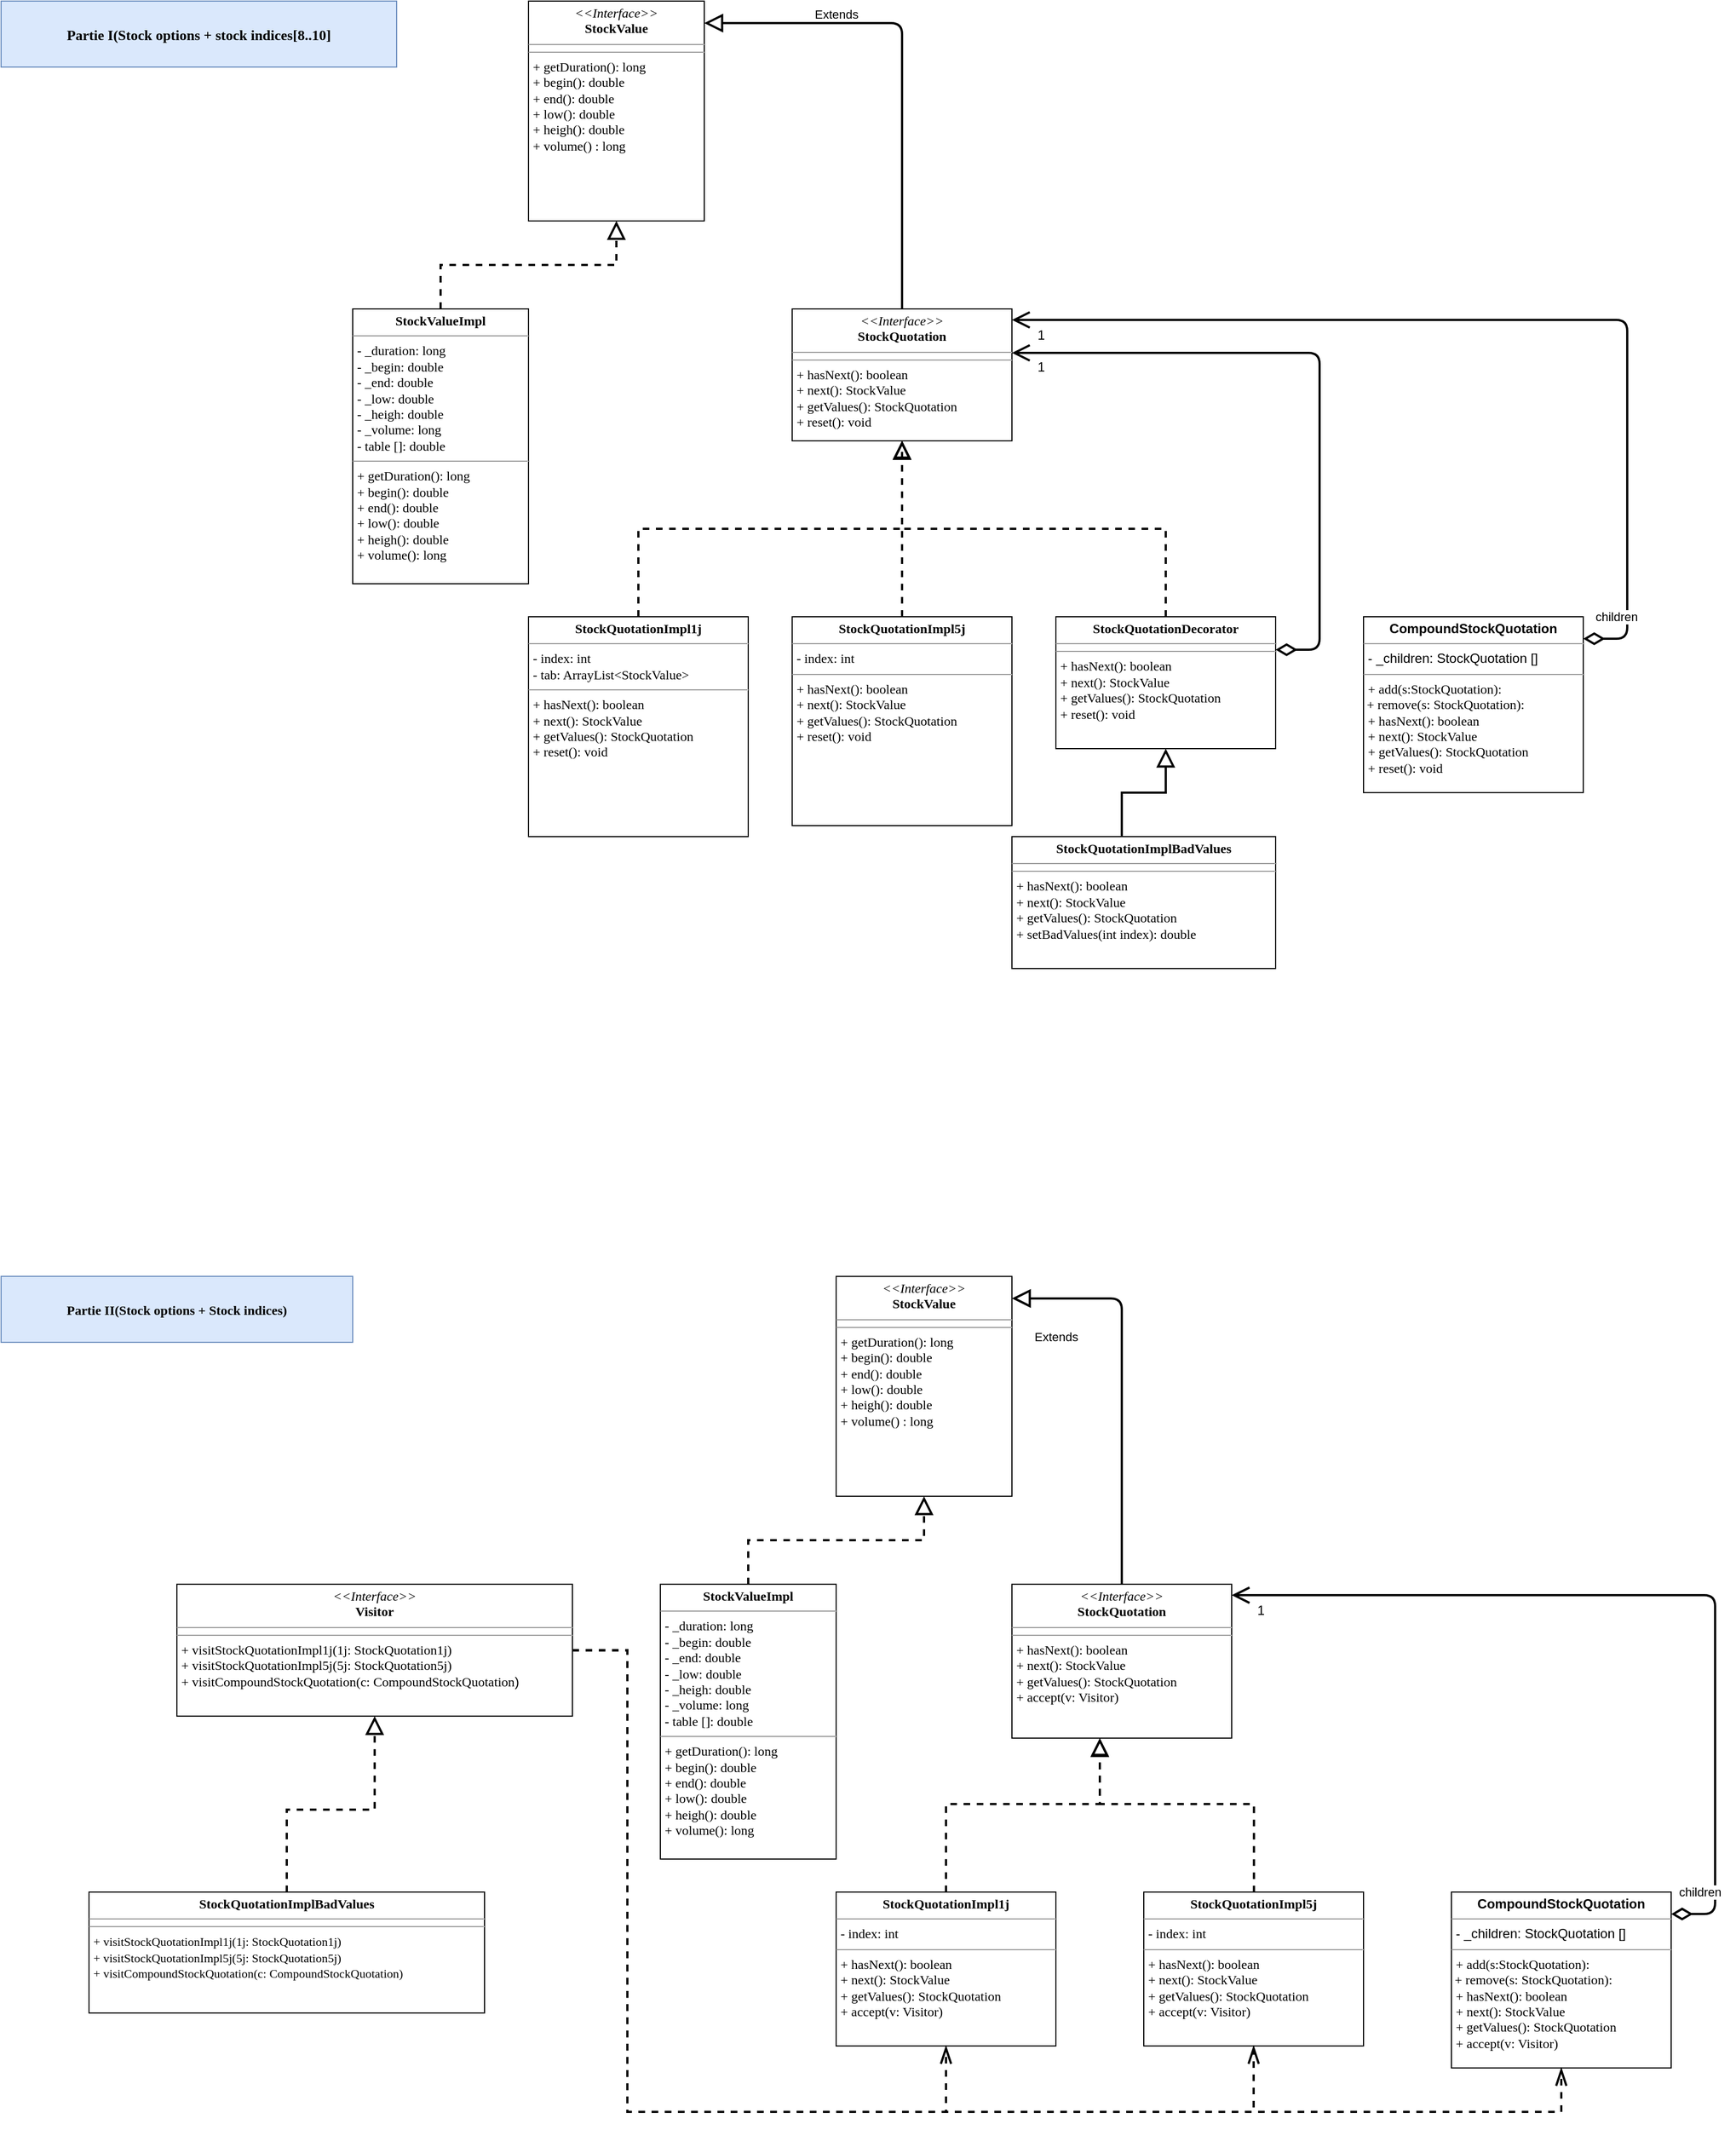 <mxfile version="12.1.3" type="device" pages="1"><diagram id="fXRAQ_BxFODqJhQ1RW9U" name="Page-1"><mxGraphModel dx="1408" dy="720" grid="1" gridSize="10" guides="1" tooltips="1" connect="1" arrows="1" fold="1" page="1" pageScale="1" pageWidth="827" pageHeight="1169" math="0" shadow="0"><root><mxCell id="0"/><mxCell id="1" parent="0"/><mxCell id="wF_tQmzVPXMbM2Yuupl2-4" value="&lt;p style=&quot;margin: 0px ; margin-top: 4px ; text-align: center&quot;&gt;&lt;font style=&quot;font-size: 12px&quot; face=&quot;Tahoma&quot;&gt;&lt;i&gt;&amp;lt;&amp;lt;Interface&amp;gt;&amp;gt;&lt;/i&gt;&lt;br&gt;&lt;b&gt;StockValue&lt;/b&gt;&lt;/font&gt;&lt;/p&gt;&lt;hr size=&quot;1&quot;&gt;&lt;hr size=&quot;1&quot;&gt;&lt;p style=&quot;margin: 0px ; margin-left: 4px&quot;&gt;&lt;font style=&quot;font-size: 12px&quot; face=&quot;Tahoma&quot;&gt;+ getDuration(): long&lt;/font&gt;&lt;/p&gt;&lt;p style=&quot;margin: 0px ; margin-left: 4px&quot;&gt;&lt;font style=&quot;font-size: 12px&quot; face=&quot;Tahoma&quot;&gt;+ begin(): double&lt;br&gt;+ end(): double&lt;/font&gt;&lt;/p&gt;&lt;p style=&quot;margin: 0px ; margin-left: 4px&quot;&gt;&lt;font style=&quot;font-size: 12px&quot; face=&quot;Tahoma&quot;&gt;+ low(): double&lt;/font&gt;&lt;/p&gt;&lt;p style=&quot;margin: 0px ; margin-left: 4px&quot;&gt;&lt;font style=&quot;font-size: 12px&quot; face=&quot;Tahoma&quot;&gt;+ heigh(): double&lt;/font&gt;&lt;/p&gt;&lt;p style=&quot;margin: 0px ; margin-left: 4px&quot;&gt;&lt;font style=&quot;font-size: 12px&quot; face=&quot;Tahoma&quot;&gt;+ volume() : long&lt;br&gt;&lt;/font&gt;&lt;/p&gt;" style="verticalAlign=top;align=left;overflow=fill;fontSize=12;fontFamily=Helvetica;html=1;" parent="1" vertex="1"><mxGeometry x="520" y="40" width="160" height="200" as="geometry"/></mxCell><mxCell id="wF_tQmzVPXMbM2Yuupl2-6" style="edgeStyle=orthogonalEdgeStyle;rounded=0;orthogonalLoop=1;jettySize=auto;html=1;endArrow=block;endFill=0;dashed=1;strokeWidth=2;endSize=12;" parent="1" source="wF_tQmzVPXMbM2Yuupl2-5" target="wF_tQmzVPXMbM2Yuupl2-4" edge="1"><mxGeometry relative="1" as="geometry"><mxPoint x="467" y="250" as="targetPoint"/><Array as="points"><mxPoint x="440" y="280"/><mxPoint x="600" y="280"/></Array></mxGeometry></mxCell><mxCell id="wF_tQmzVPXMbM2Yuupl2-5" value="&lt;p style=&quot;margin: 0px ; margin-top: 4px ; text-align: center&quot;&gt;&lt;font style=&quot;font-size: 12px&quot; face=&quot;Tahoma&quot;&gt;&lt;b&gt;StockValueImpl&lt;/b&gt;&lt;/font&gt;&lt;/p&gt;&lt;hr size=&quot;1&quot;&gt;&lt;p style=&quot;margin: 0px ; margin-left: 4px&quot;&gt;&lt;font style=&quot;font-size: 12px&quot; face=&quot;Tahoma&quot;&gt;- _duration: long&lt;/font&gt;&lt;/p&gt;&lt;p style=&quot;margin: 0px ; margin-left: 4px&quot;&gt;&lt;font style=&quot;font-size: 12px&quot; face=&quot;Tahoma&quot;&gt;- _begin: double&lt;/font&gt;&lt;/p&gt;&lt;p style=&quot;margin: 0px ; margin-left: 4px&quot;&gt;&lt;font style=&quot;font-size: 12px&quot; face=&quot;Tahoma&quot;&gt;- _end: double&lt;/font&gt;&lt;/p&gt;&lt;p style=&quot;margin: 0px ; margin-left: 4px&quot;&gt;&lt;font style=&quot;font-size: 12px&quot; face=&quot;Tahoma&quot;&gt;- _low: double&lt;/font&gt;&lt;/p&gt;&lt;p style=&quot;margin: 0px ; margin-left: 4px&quot;&gt;&lt;font style=&quot;font-size: 12px&quot; face=&quot;Tahoma&quot;&gt;- _heigh: double&lt;/font&gt;&lt;/p&gt;&lt;p style=&quot;margin: 0px ; margin-left: 4px&quot;&gt;&lt;font style=&quot;font-size: 12px&quot; face=&quot;Tahoma&quot;&gt;- _volume: long&lt;/font&gt;&lt;/p&gt;&lt;p style=&quot;margin: 0px ; margin-left: 4px&quot;&gt;&lt;font style=&quot;font-size: 12px&quot; face=&quot;Tahoma&quot;&gt;- table []: double&lt;br&gt;&lt;/font&gt;&lt;/p&gt;&lt;hr size=&quot;1&quot;&gt;&lt;p style=&quot;margin: 0px ; margin-left: 4px&quot;&gt;&lt;font style=&quot;font-size: 12px&quot; face=&quot;Tahoma&quot;&gt;+ getDuration(): long&lt;/font&gt;&lt;/p&gt;&lt;p style=&quot;margin: 0px ; margin-left: 4px&quot;&gt;&lt;font style=&quot;font-size: 12px&quot; face=&quot;Tahoma&quot;&gt;+ begin(): double&lt;/font&gt;&lt;/p&gt;&lt;p style=&quot;margin: 0px ; margin-left: 4px&quot;&gt;&lt;font style=&quot;font-size: 12px&quot; face=&quot;Tahoma&quot;&gt;+ end(): double&lt;/font&gt;&lt;/p&gt;&lt;p style=&quot;margin: 0px ; margin-left: 4px&quot;&gt;&lt;font style=&quot;font-size: 12px&quot; face=&quot;Tahoma&quot;&gt;+ low(): double&lt;/font&gt;&lt;/p&gt;&lt;p style=&quot;margin: 0px ; margin-left: 4px&quot;&gt;&lt;font style=&quot;font-size: 12px&quot; face=&quot;Tahoma&quot;&gt;+ heigh(): double&lt;/font&gt;&lt;/p&gt;&lt;p style=&quot;margin: 0px ; margin-left: 4px&quot;&gt;&lt;font style=&quot;font-size: 12px&quot; face=&quot;Tahoma&quot;&gt;+ volume(): long&lt;br&gt;&lt;/font&gt;&lt;/p&gt;" style="verticalAlign=top;align=left;overflow=fill;fontSize=12;fontFamily=Helvetica;html=1;" parent="1" vertex="1"><mxGeometry x="360" y="320" width="160" height="250" as="geometry"/></mxCell><mxCell id="wF_tQmzVPXMbM2Yuupl2-7" value="&lt;p style=&quot;margin: 0px ; margin-top: 4px ; text-align: center&quot;&gt;&lt;font style=&quot;font-size: 12px&quot; face=&quot;Tahoma&quot;&gt;&lt;i&gt;&amp;lt;&amp;lt;Interface&amp;gt;&amp;gt;&lt;/i&gt;&lt;br&gt;&lt;b&gt;StockQuotation&lt;/b&gt;&lt;/font&gt;&lt;/p&gt;&lt;hr size=&quot;1&quot;&gt;&lt;hr size=&quot;1&quot;&gt;&lt;p style=&quot;margin: 0px ; margin-left: 4px&quot;&gt;&lt;font style=&quot;font-size: 12px&quot; face=&quot;Tahoma&quot;&gt;+ hasNext(): boolean&lt;br&gt;+ next(): StockValue&lt;/font&gt;&lt;/p&gt;&lt;p style=&quot;margin: 0px ; margin-left: 4px&quot;&gt;&lt;font style=&quot;font-size: 12px&quot; face=&quot;Tahoma&quot;&gt;+ getValues(): StockQuotation&lt;/font&gt;&lt;/p&gt;&lt;p style=&quot;margin: 0px ; margin-left: 4px&quot;&gt;&lt;font style=&quot;font-size: 12px&quot; face=&quot;Tahoma&quot;&gt;+ reset(): void&lt;br&gt;&lt;/font&gt;&lt;/p&gt;" style="verticalAlign=top;align=left;overflow=fill;fontSize=12;fontFamily=Helvetica;html=1;" parent="1" vertex="1"><mxGeometry x="760" y="320" width="200" height="120" as="geometry"/></mxCell><mxCell id="wF_tQmzVPXMbM2Yuupl2-9" style="edgeStyle=orthogonalEdgeStyle;rounded=0;orthogonalLoop=1;jettySize=auto;html=1;entryX=0.5;entryY=1;entryDx=0;entryDy=0;dashed=1;endArrow=block;endFill=0;strokeWidth=2;endSize=11;" parent="1" source="wF_tQmzVPXMbM2Yuupl2-8" target="wF_tQmzVPXMbM2Yuupl2-7" edge="1"><mxGeometry relative="1" as="geometry"><Array as="points"><mxPoint x="620" y="520"/><mxPoint x="860" y="520"/></Array></mxGeometry></mxCell><mxCell id="wF_tQmzVPXMbM2Yuupl2-8" value="&lt;p style=&quot;margin: 0px ; margin-top: 4px ; text-align: center&quot;&gt;&lt;font style=&quot;font-size: 12px&quot; face=&quot;Tahoma&quot;&gt;&lt;b&gt;StockQuotationImpl1j&lt;/b&gt;&lt;/font&gt;&lt;/p&gt;&lt;hr size=&quot;1&quot;&gt;&lt;p style=&quot;margin: 0px ; margin-left: 4px&quot;&gt;&lt;font style=&quot;font-size: 12px&quot; face=&quot;Tahoma&quot;&gt;&lt;font style=&quot;font-size: 12px&quot;&gt;- index: int&lt;/font&gt;&lt;br&gt;&lt;/font&gt;&lt;/p&gt;&lt;p style=&quot;margin: 0px ; margin-left: 4px&quot;&gt;&lt;font style=&quot;font-size: 12px&quot; face=&quot;Tahoma&quot;&gt;- tab: ArrayList&amp;lt;StockValue&amp;gt;&lt;br&gt;&lt;/font&gt;&lt;/p&gt;&lt;hr size=&quot;1&quot;&gt;&lt;p style=&quot;margin: 0px ; margin-left: 4px&quot;&gt;&lt;font style=&quot;font-size: 12px&quot; face=&quot;Tahoma&quot;&gt;+ hasNext(): boolean&lt;/font&gt;&lt;/p&gt;&lt;p style=&quot;margin: 0px ; margin-left: 4px&quot;&gt;&lt;font style=&quot;font-size: 12px&quot; face=&quot;Tahoma&quot;&gt;+ next(): StockValue&lt;/font&gt;&lt;/p&gt;&lt;p style=&quot;margin: 0px ; margin-left: 4px&quot;&gt;&lt;font style=&quot;font-size: 12px&quot; face=&quot;Tahoma&quot;&gt;&lt;font style=&quot;font-size: 12px&quot;&gt;+ getValues(): StockQuotation&lt;/font&gt;&lt;/font&gt;&lt;/p&gt;&lt;p style=&quot;margin: 0px ; margin-left: 4px&quot;&gt;&lt;font style=&quot;font-size: 12px&quot; face=&quot;Tahoma&quot;&gt;&lt;font style=&quot;font-size: 12px&quot;&gt;&lt;font style=&quot;font-size: 12px&quot; face=&quot;Tahoma&quot;&gt;+ reset(): void&lt;/font&gt;&lt;/font&gt;&lt;/font&gt;&lt;/p&gt;" style="verticalAlign=top;align=left;overflow=fill;fontSize=12;fontFamily=Helvetica;html=1;" parent="1" vertex="1"><mxGeometry x="520" y="600" width="200" height="200" as="geometry"/></mxCell><mxCell id="wF_tQmzVPXMbM2Yuupl2-11" style="edgeStyle=orthogonalEdgeStyle;rounded=0;orthogonalLoop=1;jettySize=auto;html=1;dashed=1;endArrow=block;endFill=0;strokeWidth=2;endSize=12;" parent="1" source="wF_tQmzVPXMbM2Yuupl2-10" target="wF_tQmzVPXMbM2Yuupl2-7" edge="1"><mxGeometry relative="1" as="geometry"><mxPoint x="840" y="460" as="targetPoint"/><Array as="points"><mxPoint x="860" y="450"/><mxPoint x="860" y="450"/></Array></mxGeometry></mxCell><mxCell id="wF_tQmzVPXMbM2Yuupl2-10" value="&lt;p style=&quot;margin: 0px ; margin-top: 4px ; text-align: center&quot;&gt;&lt;font style=&quot;font-size: 12px&quot; face=&quot;Tahoma&quot;&gt;&lt;b&gt;StockQuotationImpl5j&lt;/b&gt;&lt;/font&gt;&lt;/p&gt;&lt;hr size=&quot;1&quot;&gt;&lt;p style=&quot;margin: 0px ; margin-left: 4px&quot;&gt;&lt;font style=&quot;font-size: 12px&quot; face=&quot;Tahoma&quot;&gt;&lt;font style=&quot;font-size: 12px&quot;&gt;- index: int&lt;/font&gt;&lt;br&gt;&lt;/font&gt;&lt;/p&gt;&lt;hr size=&quot;1&quot;&gt;&lt;p style=&quot;margin: 0px ; margin-left: 4px&quot;&gt;&lt;font style=&quot;font-size: 12px&quot; face=&quot;Tahoma&quot;&gt;+ hasNext(): boolean&lt;/font&gt;&lt;/p&gt;&lt;p style=&quot;margin: 0px ; margin-left: 4px&quot;&gt;&lt;font style=&quot;font-size: 12px&quot; face=&quot;Tahoma&quot;&gt;+ next(): StockValue&lt;/font&gt;&lt;/p&gt;&lt;p style=&quot;margin: 0px ; margin-left: 4px&quot;&gt;&lt;font style=&quot;font-size: 12px&quot; face=&quot;Tahoma&quot;&gt;&lt;font style=&quot;font-size: 12px&quot;&gt;+ getValues(): StockQuotation&lt;/font&gt;&lt;/font&gt;&lt;/p&gt;&lt;p style=&quot;margin: 0px ; margin-left: 4px&quot;&gt;&lt;font style=&quot;font-size: 12px&quot; face=&quot;Tahoma&quot;&gt;&lt;font style=&quot;font-size: 12px&quot;&gt;&lt;font style=&quot;font-size: 12px&quot; face=&quot;Tahoma&quot;&gt;+ reset(): void&lt;/font&gt;&lt;/font&gt;&lt;/font&gt;&lt;/p&gt;" style="verticalAlign=top;align=left;overflow=fill;fontSize=12;fontFamily=Helvetica;html=1;" parent="1" vertex="1"><mxGeometry x="760" y="600" width="200" height="190" as="geometry"/></mxCell><mxCell id="wF_tQmzVPXMbM2Yuupl2-14" style="edgeStyle=orthogonalEdgeStyle;rounded=0;orthogonalLoop=1;jettySize=auto;html=1;dashed=1;endArrow=block;endFill=0;strokeWidth=2;endSize=12;" parent="1" source="wF_tQmzVPXMbM2Yuupl2-12" target="wF_tQmzVPXMbM2Yuupl2-7" edge="1"><mxGeometry relative="1" as="geometry"><mxPoint x="860" y="470" as="targetPoint"/><Array as="points"><mxPoint x="1100" y="520"/><mxPoint x="860" y="520"/></Array></mxGeometry></mxCell><mxCell id="wF_tQmzVPXMbM2Yuupl2-12" value="&lt;p style=&quot;margin: 0px ; margin-top: 4px ; text-align: center&quot;&gt;&lt;font style=&quot;font-size: 12px&quot; face=&quot;Tahoma&quot;&gt;&lt;b&gt;StockQuotationDecorator&lt;/b&gt;&lt;/font&gt;&lt;/p&gt;&lt;hr size=&quot;1&quot;&gt;&lt;hr size=&quot;1&quot;&gt;&lt;p style=&quot;margin: 0px ; margin-left: 4px&quot;&gt;&lt;font style=&quot;font-size: 12px&quot; face=&quot;Tahoma&quot;&gt;+ hasNext(): boolean&lt;/font&gt;&lt;/p&gt;&lt;p style=&quot;margin: 0px ; margin-left: 4px&quot;&gt;&lt;font style=&quot;font-size: 12px&quot; face=&quot;Tahoma&quot;&gt;+ next(): StockValue&lt;/font&gt;&lt;/p&gt;&lt;p style=&quot;margin: 0px ; margin-left: 4px&quot;&gt;&lt;font style=&quot;font-size: 12px&quot; face=&quot;Tahoma&quot;&gt;&lt;font style=&quot;font-size: 12px&quot;&gt;+ getValues(): StockQuotation&lt;/font&gt;&lt;/font&gt;&lt;br&gt;&lt;font style=&quot;font-size: 12px&quot; face=&quot;Tahoma&quot;&gt;&lt;font style=&quot;font-size: 12px&quot; face=&quot;Tahoma&quot;&gt;+ reset(): void&lt;/font&gt;&lt;/font&gt;&lt;/p&gt;" style="verticalAlign=top;align=left;overflow=fill;fontSize=12;fontFamily=Helvetica;html=1;" parent="1" vertex="1"><mxGeometry x="1000" y="600" width="200" height="120" as="geometry"/></mxCell><mxCell id="wF_tQmzVPXMbM2Yuupl2-21" style="edgeStyle=orthogonalEdgeStyle;rounded=0;orthogonalLoop=1;jettySize=auto;html=1;entryX=0.5;entryY=1;entryDx=0;entryDy=0;endArrow=block;endFill=0;endSize=12;strokeWidth=2;" parent="1" source="wF_tQmzVPXMbM2Yuupl2-20" target="wF_tQmzVPXMbM2Yuupl2-12" edge="1"><mxGeometry relative="1" as="geometry"><Array as="points"><mxPoint x="1060" y="760"/><mxPoint x="1100" y="760"/></Array></mxGeometry></mxCell><mxCell id="wF_tQmzVPXMbM2Yuupl2-20" value="&lt;p style=&quot;margin: 0px ; margin-top: 4px ; text-align: center&quot;&gt;&lt;font style=&quot;font-size: 12px&quot; face=&quot;Tahoma&quot;&gt;&lt;b&gt;StockQuotationImplBadValues&lt;/b&gt;&lt;/font&gt;&lt;/p&gt;&lt;hr size=&quot;1&quot;&gt;&lt;hr size=&quot;1&quot;&gt;&lt;p style=&quot;margin: 0px ; margin-left: 4px&quot;&gt;&lt;font style=&quot;font-size: 12px&quot; face=&quot;Tahoma&quot;&gt;+ hasNext(): boolean&lt;/font&gt;&lt;/p&gt;&lt;p style=&quot;margin: 0px ; margin-left: 4px&quot;&gt;&lt;font style=&quot;font-size: 12px&quot; face=&quot;Tahoma&quot;&gt;+ next(): StockValue&lt;/font&gt;&lt;/p&gt;&lt;p style=&quot;margin: 0px ; margin-left: 4px&quot;&gt;&lt;font style=&quot;font-size: 12px&quot; face=&quot;Tahoma&quot;&gt;&lt;font style=&quot;font-size: 12px&quot;&gt;+ getValues(): StockQuotation&lt;/font&gt;&lt;br&gt;&lt;/font&gt;&lt;/p&gt;&lt;p style=&quot;margin: 0px ; margin-left: 4px&quot;&gt;&lt;font style=&quot;font-size: 12px&quot; face=&quot;Tahoma&quot;&gt;+ setBadValues(int index): double&lt;br&gt;&lt;/font&gt;&lt;/p&gt;" style="verticalAlign=top;align=left;overflow=fill;fontSize=12;fontFamily=Helvetica;html=1;" parent="1" vertex="1"><mxGeometry x="960" y="800" width="240" height="120" as="geometry"/></mxCell><mxCell id="wF_tQmzVPXMbM2Yuupl2-23" value="Extends" style="endArrow=block;endSize=12;endFill=0;html=1;strokeWidth=2;exitX=0.5;exitY=0;exitDx=0;exitDy=0;entryX=1;entryY=0.1;entryDx=0;entryDy=0;entryPerimeter=0;" parent="1" source="wF_tQmzVPXMbM2Yuupl2-7" target="wF_tQmzVPXMbM2Yuupl2-4" edge="1"><mxGeometry x="0.083" y="30" width="160" relative="1" as="geometry"><mxPoint x="740" y="300" as="sourcePoint"/><mxPoint x="740" y="220" as="targetPoint"/><Array as="points"><mxPoint x="860" y="60"/></Array><mxPoint x="-30" y="-30" as="offset"/></mxGeometry></mxCell><mxCell id="wF_tQmzVPXMbM2Yuupl2-28" value="" style="endArrow=open;html=1;endSize=12;startArrow=diamondThin;startSize=14;startFill=0;edgeStyle=orthogonalEdgeStyle;strokeWidth=2;exitX=1;exitY=0.25;exitDx=0;exitDy=0;" parent="1" source="wF_tQmzVPXMbM2Yuupl2-12" target="wF_tQmzVPXMbM2Yuupl2-7" edge="1"><mxGeometry relative="1" as="geometry"><mxPoint x="1210" y="580" as="sourcePoint"/><mxPoint x="960" y="360" as="targetPoint"/><Array as="points"><mxPoint x="1240" y="630"/><mxPoint x="1240" y="360"/></Array></mxGeometry></mxCell><mxCell id="wF_tQmzVPXMbM2Yuupl2-29" value="" style="resizable=0;html=1;align=left;verticalAlign=top;labelBackgroundColor=#ffffff;fontSize=10;" parent="wF_tQmzVPXMbM2Yuupl2-28" connectable="0" vertex="1"><mxGeometry x="-1" relative="1" as="geometry"/></mxCell><mxCell id="wF_tQmzVPXMbM2Yuupl2-30" value="&lt;div&gt;&lt;font style=&quot;font-size: 12px&quot;&gt;1&lt;/font&gt;&lt;br&gt;&lt;/div&gt;" style="resizable=0;html=1;align=right;verticalAlign=top;labelBackgroundColor=#ffffff;fontSize=10;" parent="wF_tQmzVPXMbM2Yuupl2-28" connectable="0" vertex="1"><mxGeometry x="1" relative="1" as="geometry"><mxPoint x="30" y="-1" as="offset"/></mxGeometry></mxCell><mxCell id="wF_tQmzVPXMbM2Yuupl2-31" value="&lt;div&gt;children&lt;/div&gt;" style="endArrow=open;html=1;endSize=12;startArrow=diamondThin;startSize=14;startFill=0;edgeStyle=orthogonalEdgeStyle;strokeWidth=2;endFill=0;" parent="1" source="wF_tQmzVPXMbM2Yuupl2-34" target="wF_tQmzVPXMbM2Yuupl2-7" edge="1"><mxGeometry x="-0.933" y="20" relative="1" as="geometry"><mxPoint x="1500" y="470" as="sourcePoint"/><mxPoint x="959" y="330" as="targetPoint"/><Array as="points"><mxPoint x="1520" y="620"/><mxPoint x="1520" y="330"/></Array><mxPoint as="offset"/></mxGeometry></mxCell><mxCell id="wF_tQmzVPXMbM2Yuupl2-33" value="&lt;font style=&quot;font-size: 12px&quot;&gt;1&lt;/font&gt;" style="resizable=0;html=1;align=right;verticalAlign=top;labelBackgroundColor=#ffffff;fontSize=10;" parent="wF_tQmzVPXMbM2Yuupl2-31" connectable="0" vertex="1"><mxGeometry x="1" relative="1" as="geometry"><mxPoint x="30" as="offset"/></mxGeometry></mxCell><mxCell id="wF_tQmzVPXMbM2Yuupl2-34" value="&lt;p style=&quot;margin: 0px ; margin-top: 4px ; text-align: center&quot;&gt;&lt;b&gt;CompoundStockQuotation&lt;/b&gt;&lt;/p&gt;&lt;hr size=&quot;1&quot;&gt;&lt;p style=&quot;margin: 0px ; margin-left: 4px&quot;&gt;- _children: StockQuotation []&lt;br&gt;&lt;/p&gt;&lt;hr size=&quot;1&quot;&gt;&lt;p style=&quot;margin: 0px ; margin-left: 4px&quot;&gt;&lt;font style=&quot;font-size: 12px&quot; face=&quot;Tahoma&quot;&gt;&lt;font style=&quot;font-size: 12px&quot;&gt;+ add(s:StockQuotation):&lt;/font&gt;&lt;br&gt;&lt;/font&gt;&lt;/p&gt;&lt;font style=&quot;font-size: 12px&quot; face=&quot;Tahoma&quot;&gt;&amp;nbsp;+ remove(s: StockQuotation):&lt;/font&gt;&lt;p style=&quot;margin: 0px ; margin-left: 4px&quot;&gt;&lt;font style=&quot;font-size: 12px&quot; face=&quot;Tahoma&quot;&gt;+ hasNext(): boolean&lt;/font&gt;&lt;/p&gt;&lt;p style=&quot;margin: 0px ; margin-left: 4px&quot;&gt;&lt;font style=&quot;font-size: 12px&quot; face=&quot;Tahoma&quot;&gt;+ next(): StockValue&lt;/font&gt;&lt;/p&gt;&lt;p style=&quot;margin: 0px ; margin-left: 4px&quot;&gt;&lt;font style=&quot;font-size: 12px&quot; face=&quot;Tahoma&quot;&gt;&lt;font style=&quot;font-size: 12px&quot;&gt;+ getValues(): StockQuotation&lt;/font&gt;&lt;/font&gt;&lt;br&gt;&lt;font style=&quot;font-size: 12px&quot; face=&quot;Tahoma&quot;&gt;&lt;font style=&quot;font-size: 12px&quot;&gt;&lt;font style=&quot;font-size: 12px&quot; face=&quot;Tahoma&quot;&gt;+ reset(): void&lt;/font&gt;&lt;/font&gt;&lt;/font&gt;&lt;/p&gt;" style="verticalAlign=top;align=left;overflow=fill;fontSize=12;fontFamily=Helvetica;html=1;" parent="1" vertex="1"><mxGeometry x="1280" y="600" width="200" height="160" as="geometry"/></mxCell><mxCell id="wF_tQmzVPXMbM2Yuupl2-47" value="&lt;p style=&quot;margin: 0px ; margin-top: 4px ; text-align: center&quot;&gt;&lt;font style=&quot;font-size: 12px&quot; face=&quot;Tahoma&quot;&gt;&lt;i&gt;&amp;lt;&amp;lt;Interface&amp;gt;&amp;gt;&lt;/i&gt;&lt;br&gt;&lt;b&gt;StockValue&lt;/b&gt;&lt;/font&gt;&lt;/p&gt;&lt;hr size=&quot;1&quot;&gt;&lt;hr size=&quot;1&quot;&gt;&lt;p style=&quot;margin: 0px ; margin-left: 4px&quot;&gt;&lt;font style=&quot;font-size: 12px&quot; face=&quot;Tahoma&quot;&gt;+ getDuration(): long&lt;/font&gt;&lt;/p&gt;&lt;p style=&quot;margin: 0px ; margin-left: 4px&quot;&gt;&lt;font style=&quot;font-size: 12px&quot; face=&quot;Tahoma&quot;&gt;+ begin(): double&lt;br&gt;+ end(): double&lt;/font&gt;&lt;/p&gt;&lt;p style=&quot;margin: 0px ; margin-left: 4px&quot;&gt;&lt;font style=&quot;font-size: 12px&quot; face=&quot;Tahoma&quot;&gt;+ low(): double&lt;/font&gt;&lt;/p&gt;&lt;p style=&quot;margin: 0px ; margin-left: 4px&quot;&gt;&lt;font style=&quot;font-size: 12px&quot; face=&quot;Tahoma&quot;&gt;+ heigh(): double&lt;/font&gt;&lt;/p&gt;&lt;p style=&quot;margin: 0px ; margin-left: 4px&quot;&gt;&lt;font style=&quot;font-size: 12px&quot; face=&quot;Tahoma&quot;&gt;+ volume() : long&lt;br&gt;&lt;/font&gt;&lt;/p&gt;" style="verticalAlign=top;align=left;overflow=fill;fontSize=12;fontFamily=Helvetica;html=1;" parent="1" vertex="1"><mxGeometry x="800" y="1200.071" width="160" height="200" as="geometry"/></mxCell><mxCell id="wF_tQmzVPXMbM2Yuupl2-48" style="edgeStyle=orthogonalEdgeStyle;rounded=0;orthogonalLoop=1;jettySize=auto;html=1;endArrow=block;endFill=0;dashed=1;strokeWidth=2;endSize=12;" parent="1" source="wF_tQmzVPXMbM2Yuupl2-49" target="wF_tQmzVPXMbM2Yuupl2-47" edge="1"><mxGeometry relative="1" as="geometry"><mxPoint x="747" y="1410.071" as="targetPoint"/><Array as="points"><mxPoint x="720" y="1440.071"/><mxPoint x="880" y="1440.071"/></Array></mxGeometry></mxCell><mxCell id="wF_tQmzVPXMbM2Yuupl2-49" value="&lt;p style=&quot;margin: 0px ; margin-top: 4px ; text-align: center&quot;&gt;&lt;font style=&quot;font-size: 12px&quot; face=&quot;Tahoma&quot;&gt;&lt;b&gt;StockValueImpl&lt;/b&gt;&lt;/font&gt;&lt;/p&gt;&lt;hr size=&quot;1&quot;&gt;&lt;p style=&quot;margin: 0px ; margin-left: 4px&quot;&gt;&lt;font style=&quot;font-size: 12px&quot; face=&quot;Tahoma&quot;&gt;- _duration: long&lt;/font&gt;&lt;/p&gt;&lt;p style=&quot;margin: 0px ; margin-left: 4px&quot;&gt;&lt;font style=&quot;font-size: 12px&quot; face=&quot;Tahoma&quot;&gt;- _begin: double&lt;/font&gt;&lt;/p&gt;&lt;p style=&quot;margin: 0px ; margin-left: 4px&quot;&gt;&lt;font style=&quot;font-size: 12px&quot; face=&quot;Tahoma&quot;&gt;- _end: double&lt;/font&gt;&lt;/p&gt;&lt;p style=&quot;margin: 0px ; margin-left: 4px&quot;&gt;&lt;font style=&quot;font-size: 12px&quot; face=&quot;Tahoma&quot;&gt;- _low: double&lt;/font&gt;&lt;/p&gt;&lt;p style=&quot;margin: 0px ; margin-left: 4px&quot;&gt;&lt;font style=&quot;font-size: 12px&quot; face=&quot;Tahoma&quot;&gt;- _heigh: double&lt;/font&gt;&lt;/p&gt;&lt;p style=&quot;margin: 0px ; margin-left: 4px&quot;&gt;&lt;font style=&quot;font-size: 12px&quot; face=&quot;Tahoma&quot;&gt;- _volume: long&lt;/font&gt;&lt;/p&gt;&lt;p style=&quot;margin: 0px ; margin-left: 4px&quot;&gt;&lt;font style=&quot;font-size: 12px&quot; face=&quot;Tahoma&quot;&gt;- table []: double&lt;br&gt;&lt;/font&gt;&lt;/p&gt;&lt;hr size=&quot;1&quot;&gt;&lt;p style=&quot;margin: 0px ; margin-left: 4px&quot;&gt;&lt;font style=&quot;font-size: 12px&quot; face=&quot;Tahoma&quot;&gt;+ getDuration(): long&lt;/font&gt;&lt;/p&gt;&lt;p style=&quot;margin: 0px ; margin-left: 4px&quot;&gt;&lt;font style=&quot;font-size: 12px&quot; face=&quot;Tahoma&quot;&gt;+ begin(): double&lt;/font&gt;&lt;/p&gt;&lt;p style=&quot;margin: 0px ; margin-left: 4px&quot;&gt;&lt;font style=&quot;font-size: 12px&quot; face=&quot;Tahoma&quot;&gt;+ end(): double&lt;/font&gt;&lt;/p&gt;&lt;p style=&quot;margin: 0px ; margin-left: 4px&quot;&gt;&lt;font style=&quot;font-size: 12px&quot; face=&quot;Tahoma&quot;&gt;+ low(): double&lt;/font&gt;&lt;/p&gt;&lt;p style=&quot;margin: 0px ; margin-left: 4px&quot;&gt;&lt;font style=&quot;font-size: 12px&quot; face=&quot;Tahoma&quot;&gt;+ heigh(): double&lt;/font&gt;&lt;/p&gt;&lt;p style=&quot;margin: 0px ; margin-left: 4px&quot;&gt;&lt;font style=&quot;font-size: 12px&quot; face=&quot;Tahoma&quot;&gt;+ volume(): long&lt;br&gt;&lt;/font&gt;&lt;/p&gt;" style="verticalAlign=top;align=left;overflow=fill;fontSize=12;fontFamily=Helvetica;html=1;" parent="1" vertex="1"><mxGeometry x="640" y="1480.071" width="160" height="250" as="geometry"/></mxCell><mxCell id="wF_tQmzVPXMbM2Yuupl2-50" value="&lt;p style=&quot;margin: 0px ; margin-top: 4px ; text-align: center&quot;&gt;&lt;font style=&quot;font-size: 12px&quot; face=&quot;Tahoma&quot;&gt;&lt;i&gt;&amp;lt;&amp;lt;Interface&amp;gt;&amp;gt;&lt;/i&gt;&lt;br&gt;&lt;b&gt;StockQuotation&lt;/b&gt;&lt;/font&gt;&lt;/p&gt;&lt;hr size=&quot;1&quot;&gt;&lt;hr size=&quot;1&quot;&gt;&lt;p style=&quot;margin: 0px ; margin-left: 4px&quot;&gt;&lt;font style=&quot;font-size: 12px&quot; face=&quot;Tahoma&quot;&gt;+ hasNext(): boolean&lt;br&gt;+ next(): StockValue&lt;/font&gt;&lt;/p&gt;&lt;p style=&quot;margin: 0px ; margin-left: 4px&quot;&gt;&lt;font style=&quot;font-size: 12px&quot; face=&quot;Tahoma&quot;&gt;+ getValues(): StockQuotation&lt;br&gt;&lt;/font&gt;&lt;/p&gt;&lt;p style=&quot;margin: 0px ; margin-left: 4px&quot;&gt;&lt;font style=&quot;font-size: 12px&quot; face=&quot;Tahoma&quot;&gt;+ accept(v: Visitor)&lt;br&gt;&lt;/font&gt;&lt;/p&gt;" style="verticalAlign=top;align=left;overflow=fill;fontSize=12;fontFamily=Helvetica;html=1;" parent="1" vertex="1"><mxGeometry x="960" y="1480.071" width="200" height="140" as="geometry"/></mxCell><mxCell id="wF_tQmzVPXMbM2Yuupl2-51" style="edgeStyle=orthogonalEdgeStyle;rounded=0;orthogonalLoop=1;jettySize=auto;html=1;dashed=1;endArrow=block;endFill=0;strokeWidth=2;endSize=11;" parent="1" source="wF_tQmzVPXMbM2Yuupl2-52" target="wF_tQmzVPXMbM2Yuupl2-50" edge="1"><mxGeometry relative="1" as="geometry"><mxPoint x="1041" y="1620.071" as="targetPoint"/><Array as="points"><mxPoint x="900" y="1680.071"/><mxPoint x="1040" y="1680.071"/></Array></mxGeometry></mxCell><mxCell id="wF_tQmzVPXMbM2Yuupl2-52" value="&lt;p style=&quot;margin: 0px ; margin-top: 4px ; text-align: center&quot;&gt;&lt;font style=&quot;font-size: 12px&quot; face=&quot;Tahoma&quot;&gt;&lt;b&gt;StockQuotationImpl1j&lt;/b&gt;&lt;/font&gt;&lt;/p&gt;&lt;hr size=&quot;1&quot;&gt;&lt;p style=&quot;margin: 0px ; margin-left: 4px&quot;&gt;&lt;font style=&quot;font-size: 12px&quot; face=&quot;Tahoma&quot;&gt;&lt;font style=&quot;font-size: 12px&quot;&gt;- index: int&lt;/font&gt;&lt;br&gt;&lt;/font&gt;&lt;/p&gt;&lt;hr size=&quot;1&quot;&gt;&lt;p style=&quot;margin: 0px ; margin-left: 4px&quot;&gt;&lt;font style=&quot;font-size: 12px&quot; face=&quot;Tahoma&quot;&gt;+ hasNext(): boolean&lt;/font&gt;&lt;/p&gt;&lt;p style=&quot;margin: 0px ; margin-left: 4px&quot;&gt;&lt;font style=&quot;font-size: 12px&quot; face=&quot;Tahoma&quot;&gt;+ next(): StockValue&lt;/font&gt;&lt;/p&gt;&lt;p style=&quot;margin: 0px ; margin-left: 4px&quot;&gt;&lt;font style=&quot;font-size: 12px&quot; face=&quot;Tahoma&quot;&gt;&lt;font style=&quot;font-size: 12px&quot;&gt;+ getValues(): StockQuotation&lt;/font&gt;&lt;/font&gt;&lt;/p&gt;&lt;p style=&quot;margin: 0px ; margin-left: 4px&quot;&gt;&lt;font style=&quot;font-size: 12px&quot; face=&quot;Tahoma&quot;&gt;&lt;font style=&quot;font-size: 12px&quot;&gt;&lt;font style=&quot;font-size: 12px&quot; face=&quot;Tahoma&quot;&gt;+ accept(v: Visitor)&lt;/font&gt;&lt;/font&gt;&lt;/font&gt;&lt;/p&gt;" style="verticalAlign=top;align=left;overflow=fill;fontSize=12;fontFamily=Helvetica;html=1;" parent="1" vertex="1"><mxGeometry x="800" y="1760.071" width="200" height="140" as="geometry"/></mxCell><mxCell id="wF_tQmzVPXMbM2Yuupl2-53" style="edgeStyle=orthogonalEdgeStyle;rounded=0;orthogonalLoop=1;jettySize=auto;html=1;dashed=1;endArrow=block;endFill=0;strokeWidth=2;endSize=12;" parent="1" target="wF_tQmzVPXMbM2Yuupl2-50" edge="1"><mxGeometry relative="1" as="geometry"><mxPoint x="1119.667" y="1600.071" as="targetPoint"/><mxPoint x="1180.286" y="1760.214" as="sourcePoint"/><Array as="points"><mxPoint x="1180" y="1680.071"/><mxPoint x="1040" y="1680.071"/></Array></mxGeometry></mxCell><mxCell id="wF_tQmzVPXMbM2Yuupl2-54" value="&lt;p style=&quot;margin: 0px ; margin-top: 4px ; text-align: center&quot;&gt;&lt;font style=&quot;font-size: 12px&quot; face=&quot;Tahoma&quot;&gt;&lt;b&gt;StockQuotationImpl5j&lt;/b&gt;&lt;/font&gt;&lt;/p&gt;&lt;hr size=&quot;1&quot;&gt;&lt;p style=&quot;margin: 0px ; margin-left: 4px&quot;&gt;&lt;font style=&quot;font-size: 12px&quot; face=&quot;Tahoma&quot;&gt;&lt;font style=&quot;font-size: 12px&quot;&gt;- index: int&lt;/font&gt;&lt;br&gt;&lt;/font&gt;&lt;/p&gt;&lt;hr size=&quot;1&quot;&gt;&lt;p style=&quot;margin: 0px ; margin-left: 4px&quot;&gt;&lt;font style=&quot;font-size: 12px&quot; face=&quot;Tahoma&quot;&gt;+ hasNext(): boolean&lt;/font&gt;&lt;/p&gt;&lt;p style=&quot;margin: 0px ; margin-left: 4px&quot;&gt;&lt;font style=&quot;font-size: 12px&quot; face=&quot;Tahoma&quot;&gt;+ next(): StockValue&lt;/font&gt;&lt;/p&gt;&lt;p style=&quot;margin: 0px ; margin-left: 4px&quot;&gt;&lt;font style=&quot;font-size: 12px&quot; face=&quot;Tahoma&quot;&gt;&lt;font style=&quot;font-size: 12px&quot;&gt;+ getValues(): StockQuotation&lt;/font&gt;&lt;/font&gt;&lt;/p&gt;&lt;p style=&quot;margin: 0px ; margin-left: 4px&quot;&gt;&lt;font style=&quot;font-size: 12px&quot; face=&quot;Tahoma&quot;&gt;&lt;font style=&quot;font-size: 12px&quot;&gt;&lt;font style=&quot;font-size: 12px&quot; face=&quot;Tahoma&quot;&gt;+ accept(v: Visitor)&lt;/font&gt;&lt;/font&gt;&lt;/font&gt;&lt;/p&gt;" style="verticalAlign=top;align=left;overflow=fill;fontSize=12;fontFamily=Helvetica;html=1;" parent="1" vertex="1"><mxGeometry x="1080" y="1760.071" width="200" height="140" as="geometry"/></mxCell><mxCell id="wF_tQmzVPXMbM2Yuupl2-55" value="Extends" style="endArrow=block;endSize=12;endFill=0;html=1;strokeWidth=2;exitX=0.5;exitY=0;exitDx=0;exitDy=0;entryX=1;entryY=0.1;entryDx=0;entryDy=0;entryPerimeter=0;" parent="1" source="wF_tQmzVPXMbM2Yuupl2-50" target="wF_tQmzVPXMbM2Yuupl2-47" edge="1"><mxGeometry x="0.083" y="30" width="160" relative="1" as="geometry"><mxPoint x="1020" y="1460.071" as="sourcePoint"/><mxPoint x="1020" y="1380.071" as="targetPoint"/><Array as="points"><mxPoint x="1060" y="1220.071"/></Array><mxPoint x="-30" y="-30" as="offset"/></mxGeometry></mxCell><mxCell id="wF_tQmzVPXMbM2Yuupl2-56" value="&lt;div&gt;children&lt;/div&gt;" style="endArrow=open;html=1;endSize=12;startArrow=diamondThin;startSize=14;startFill=0;edgeStyle=orthogonalEdgeStyle;strokeWidth=2;endFill=0;" parent="1" source="wF_tQmzVPXMbM2Yuupl2-58" target="wF_tQmzVPXMbM2Yuupl2-50" edge="1"><mxGeometry x="-0.933" y="20" relative="1" as="geometry"><mxPoint x="1780" y="1630.071" as="sourcePoint"/><mxPoint x="1239" y="1490.071" as="targetPoint"/><Array as="points"><mxPoint x="1600" y="1780.071"/><mxPoint x="1600" y="1490.071"/></Array><mxPoint as="offset"/></mxGeometry></mxCell><mxCell id="wF_tQmzVPXMbM2Yuupl2-57" value="&lt;font style=&quot;font-size: 12px&quot;&gt;1&lt;/font&gt;" style="resizable=0;html=1;align=right;verticalAlign=top;labelBackgroundColor=#ffffff;fontSize=10;" parent="wF_tQmzVPXMbM2Yuupl2-56" connectable="0" vertex="1"><mxGeometry x="1" relative="1" as="geometry"><mxPoint x="30" as="offset"/></mxGeometry></mxCell><mxCell id="wF_tQmzVPXMbM2Yuupl2-58" value="&lt;p style=&quot;margin: 0px ; margin-top: 4px ; text-align: center&quot;&gt;&lt;b&gt;CompoundStockQuotation&lt;/b&gt;&lt;/p&gt;&lt;hr size=&quot;1&quot;&gt;&lt;p style=&quot;margin: 0px ; margin-left: 4px&quot;&gt;- _children: StockQuotation []&lt;br&gt;&lt;/p&gt;&lt;hr size=&quot;1&quot;&gt;&lt;p style=&quot;margin: 0px ; margin-left: 4px&quot;&gt;&lt;font style=&quot;font-size: 12px&quot; face=&quot;Tahoma&quot;&gt;&lt;font style=&quot;font-size: 12px&quot;&gt;+ add(s:StockQuotation):&lt;/font&gt;&lt;br&gt;&lt;/font&gt;&lt;/p&gt;&lt;font style=&quot;font-size: 12px&quot; face=&quot;Tahoma&quot;&gt;&amp;nbsp;+ remove(s: StockQuotation):&lt;/font&gt;&lt;p style=&quot;margin: 0px ; margin-left: 4px&quot;&gt;&lt;font style=&quot;font-size: 12px&quot; face=&quot;Tahoma&quot;&gt;+ hasNext(): boolean&lt;/font&gt;&lt;/p&gt;&lt;p style=&quot;margin: 0px ; margin-left: 4px&quot;&gt;&lt;font style=&quot;font-size: 12px&quot; face=&quot;Tahoma&quot;&gt;+ next(): StockValue&lt;/font&gt;&lt;/p&gt;&lt;p style=&quot;margin: 0px ; margin-left: 4px&quot;&gt;&lt;font style=&quot;font-size: 12px&quot; face=&quot;Tahoma&quot;&gt;&lt;font style=&quot;font-size: 12px&quot;&gt;+ getValues(): StockQuotation&lt;/font&gt;&lt;/font&gt;&lt;br&gt;&lt;font style=&quot;font-size: 12px&quot; face=&quot;Tahoma&quot;&gt;&lt;font style=&quot;font-size: 12px&quot;&gt;&lt;font style=&quot;font-size: 12px&quot; face=&quot;Tahoma&quot;&gt;+ accept(v: Visitor)&lt;/font&gt;&lt;/font&gt;&lt;/font&gt;&lt;/p&gt;" style="verticalAlign=top;align=left;overflow=fill;fontSize=12;fontFamily=Helvetica;html=1;" parent="1" vertex="1"><mxGeometry x="1360" y="1760.071" width="200" height="160" as="geometry"/></mxCell><mxCell id="wF_tQmzVPXMbM2Yuupl2-59" style="edgeStyle=orthogonalEdgeStyle;rounded=0;orthogonalLoop=1;jettySize=auto;html=1;dashed=1;endArrow=openThin;endFill=0;endSize=12;strokeWidth=2;" parent="1" source="wF_tQmzVPXMbM2Yuupl2-62" target="wF_tQmzVPXMbM2Yuupl2-52" edge="1"><mxGeometry relative="1" as="geometry"><Array as="points"><mxPoint x="610" y="1540.071"/><mxPoint x="610" y="1960.071"/><mxPoint x="900" y="1960.071"/></Array></mxGeometry></mxCell><mxCell id="wF_tQmzVPXMbM2Yuupl2-60" style="edgeStyle=orthogonalEdgeStyle;rounded=0;orthogonalLoop=1;jettySize=auto;html=1;dashed=1;endArrow=openThin;endFill=0;endSize=12;strokeWidth=2;" parent="1" source="wF_tQmzVPXMbM2Yuupl2-62" target="wF_tQmzVPXMbM2Yuupl2-54" edge="1"><mxGeometry relative="1" as="geometry"><Array as="points"><mxPoint x="610" y="1540.071"/><mxPoint x="610" y="1960.071"/><mxPoint x="1180" y="1960.071"/></Array></mxGeometry></mxCell><mxCell id="wF_tQmzVPXMbM2Yuupl2-61" style="edgeStyle=orthogonalEdgeStyle;rounded=0;orthogonalLoop=1;jettySize=auto;html=1;dashed=1;endArrow=openThin;endFill=0;endSize=12;strokeWidth=2;" parent="1" source="wF_tQmzVPXMbM2Yuupl2-62" target="wF_tQmzVPXMbM2Yuupl2-58" edge="1"><mxGeometry relative="1" as="geometry"><Array as="points"><mxPoint x="610" y="1540.071"/><mxPoint x="610" y="1960.071"/><mxPoint x="1460" y="1960.071"/></Array></mxGeometry></mxCell><mxCell id="wF_tQmzVPXMbM2Yuupl2-62" value="&lt;p style=&quot;margin: 0px ; margin-top: 4px ; text-align: center&quot;&gt;&lt;font style=&quot;font-size: 12px&quot; face=&quot;Tahoma&quot;&gt;&lt;i&gt;&amp;lt;&amp;lt;Interface&amp;gt;&amp;gt;&lt;/i&gt;&lt;br&gt;&lt;b&gt;Visitor&lt;/b&gt;&lt;/font&gt;&lt;/p&gt;&lt;hr size=&quot;1&quot;&gt;&lt;hr size=&quot;1&quot;&gt;&lt;p style=&quot;margin: 0px ; margin-left: 4px&quot;&gt;&lt;font face=&quot;Tahoma&quot;&gt;+ visitStockQuotationImpl1j(1j: StockQuotation1j)&lt;br&gt;+ visitStockQuotationImpl5j(5j: StockQuotation5j)&lt;/font&gt;&lt;/p&gt;&lt;p style=&quot;margin: 0px ; margin-left: 4px&quot;&gt;&lt;font face=&quot;Tahoma&quot;&gt;+ visitCompoundStockQuotation(c: CompoundStockQuotation&lt;/font&gt;)&lt;/p&gt;" style="verticalAlign=top;align=left;overflow=fill;fontSize=12;fontFamily=Helvetica;html=1;" parent="1" vertex="1"><mxGeometry x="200" y="1480.071" width="360" height="120" as="geometry"/></mxCell><mxCell id="wF_tQmzVPXMbM2Yuupl2-63" style="edgeStyle=orthogonalEdgeStyle;rounded=0;orthogonalLoop=1;jettySize=auto;html=1;entryX=0.5;entryY=1;entryDx=0;entryDy=0;endArrow=block;endFill=0;endSize=12;strokeWidth=2;dashed=1;" parent="1" source="wF_tQmzVPXMbM2Yuupl2-64" target="wF_tQmzVPXMbM2Yuupl2-62" edge="1"><mxGeometry relative="1" as="geometry"/></mxCell><mxCell id="wF_tQmzVPXMbM2Yuupl2-64" value="&lt;p style=&quot;margin: 0px ; margin-top: 4px ; text-align: center&quot;&gt;&lt;font style=&quot;font-size: 12px&quot; face=&quot;Tahoma&quot;&gt;&lt;b&gt;StockQuotationImplBadValues&lt;/b&gt;&lt;/font&gt;&lt;/p&gt;&lt;hr size=&quot;1&quot;&gt;&lt;hr size=&quot;1&quot;&gt;&lt;p style=&quot;margin: 0px ; margin-left: 4px&quot;&gt;&lt;font style=&quot;font-size: 11px&quot; face=&quot;Tahoma&quot;&gt;+ visitStockQuotationImpl1j(1j: StockQuotation1j)&lt;br&gt;+ visitStockQuotationImpl5j(5j: StockQuotation5j)&lt;/font&gt;&lt;/p&gt;&lt;p style=&quot;margin: 0px ; margin-left: 4px&quot;&gt;&lt;font style=&quot;font-size: 11px&quot; face=&quot;Tahoma&quot;&gt;+ visitCompoundStockQuotation(c: CompoundStockQuotation)&lt;/font&gt;&lt;/p&gt;" style="verticalAlign=top;align=left;overflow=fill;fontSize=12;fontFamily=Helvetica;html=1;" parent="1" vertex="1"><mxGeometry x="120" y="1760.071" width="360" height="110" as="geometry"/></mxCell><mxCell id="wF_tQmzVPXMbM2Yuupl2-65" value="Partie I(Stock options + stock indices[8..10]" style="text;align=center;fontStyle=1;verticalAlign=middle;spacingLeft=3;spacingRight=3;strokeColor=#6c8ebf;rotatable=0;points=[[0,0.5],[1,0.5]];portConstraint=eastwest;fontFamily=Tahoma;fillColor=#dae8fc;fontSize=13;" parent="1" vertex="1"><mxGeometry x="40" y="40" width="360" height="60" as="geometry"/></mxCell><mxCell id="wF_tQmzVPXMbM2Yuupl2-67" value="Partie II(Stock options + Stock indices)" style="text;align=center;fontStyle=1;verticalAlign=middle;spacingLeft=3;spacingRight=3;strokeColor=#6c8ebf;rotatable=0;points=[[0,0.5],[1,0.5]];portConstraint=eastwest;fontFamily=Tahoma;fillColor=#dae8fc;fontSize=12;" parent="1" vertex="1"><mxGeometry x="40" y="1200" width="320" height="60" as="geometry"/></mxCell></root></mxGraphModel></diagram></mxfile>